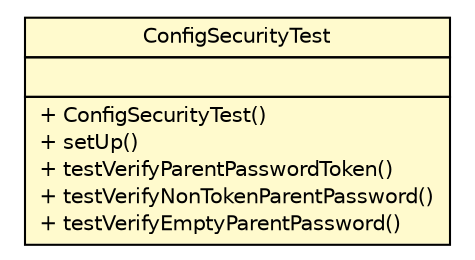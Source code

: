 #!/usr/local/bin/dot
#
# Class diagram 
# Generated by UMLGraph version R5_6-24-gf6e263 (http://www.umlgraph.org/)
#

digraph G {
	edge [fontname="Helvetica",fontsize=10,labelfontname="Helvetica",labelfontsize=10];
	node [fontname="Helvetica",fontsize=10,shape=plaintext];
	nodesep=0.25;
	ranksep=0.5;
	// cn.home1.cloud.config.server.security.ConfigSecurityTest
	c5 [label=<<table title="cn.home1.cloud.config.server.security.ConfigSecurityTest" border="0" cellborder="1" cellspacing="0" cellpadding="2" port="p" bgcolor="lemonChiffon" href="./ConfigSecurityTest.html">
		<tr><td><table border="0" cellspacing="0" cellpadding="1">
<tr><td align="center" balign="center"> ConfigSecurityTest </td></tr>
		</table></td></tr>
		<tr><td><table border="0" cellspacing="0" cellpadding="1">
<tr><td align="left" balign="left">  </td></tr>
		</table></td></tr>
		<tr><td><table border="0" cellspacing="0" cellpadding="1">
<tr><td align="left" balign="left"> + ConfigSecurityTest() </td></tr>
<tr><td align="left" balign="left"> + setUp() </td></tr>
<tr><td align="left" balign="left"> + testVerifyParentPasswordToken() </td></tr>
<tr><td align="left" balign="left"> + testVerifyNonTokenParentPassword() </td></tr>
<tr><td align="left" balign="left"> + testVerifyEmptyParentPassword() </td></tr>
		</table></td></tr>
		</table>>, URL="./ConfigSecurityTest.html", fontname="Helvetica", fontcolor="black", fontsize=10.0];
}

